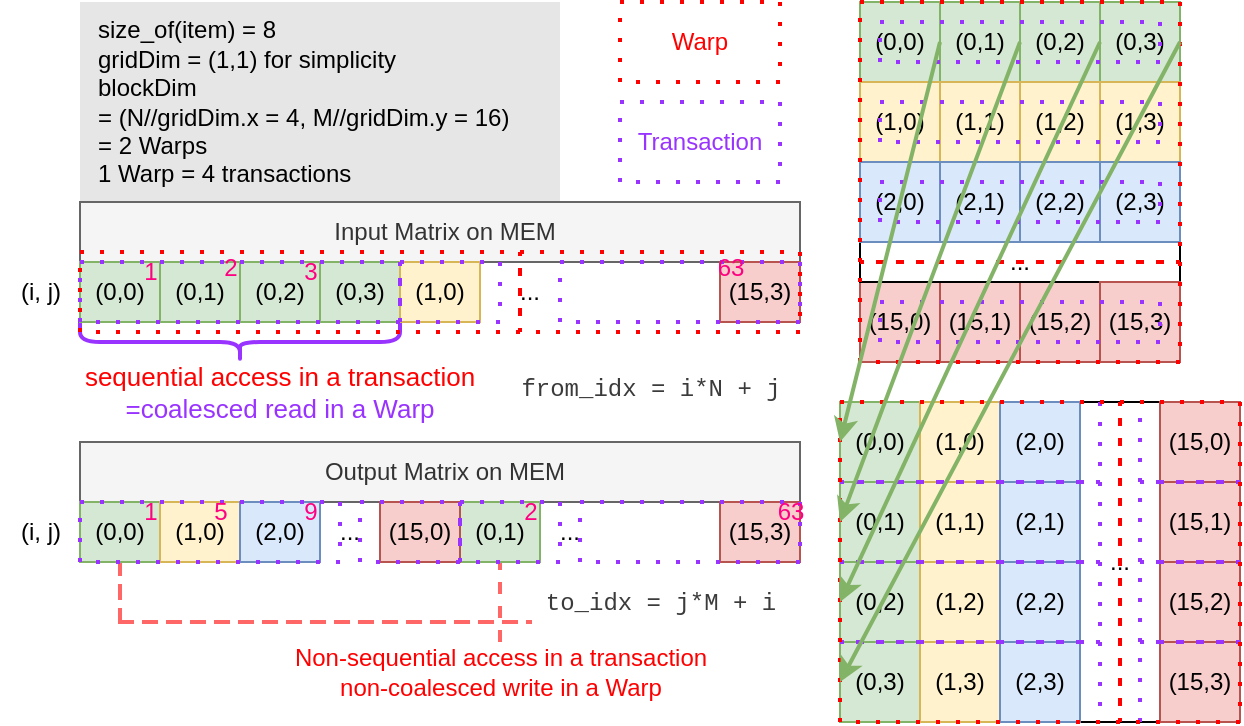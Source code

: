 <mxfile scale="4" border="0">
    <diagram id="memory_access_pattern" name="CUDA Transpose Memory Access">
        <mxGraphModel dx="640" dy="508" grid="1" gridSize="10" guides="1" tooltips="1" connect="1" arrows="1" fold="1" page="1" pageScale="1" pageWidth="850" pageHeight="1100" background="#ffffff" math="0" shadow="0">
            <root>
                <mxCell id="0"/>
                <mxCell id="1" parent="0"/>
                <mxCell id="53" value="&lt;div&gt;Non-sequential access in a transaction&lt;/div&gt;non-coalesced write in a Warp" style="text;html=1;strokeColor=none;fillColor=none;align=center;verticalAlign=middle;whiteSpace=wrap;rounded=0;fontColor=#FF0000;" parent="1" vertex="1">
                    <mxGeometry x="178.75" y="520" width="222.5" height="30" as="geometry"/>
                </mxCell>
                <mxCell id="59" value="" style="shape=partialRectangle;whiteSpace=wrap;html=1;bottom=0;right=0;fillColor=none;direction=north;rotation=-90;flipH=0;flipV=1;dashed=1;strokeColor=#FF6666;strokeWidth=2;" parent="1" vertex="1">
                    <mxGeometry x="187.5" y="392.5" width="30" height="205" as="geometry"/>
                </mxCell>
                <mxCell id="60" value="" style="endArrow=none;html=1;exitX=0.5;exitY=0;exitDx=0;exitDy=0;entryX=0.5;entryY=1;entryDx=0;entryDy=0;dashed=1;strokeColor=#FF6666;strokeWidth=2;" parent="1" source="53" target="48" edge="1">
                    <mxGeometry width="50" height="50" relative="1" as="geometry">
                        <mxPoint x="160" y="410" as="sourcePoint"/>
                        <mxPoint x="210" y="360" as="targetPoint"/>
                    </mxGeometry>
                </mxCell>
                <mxCell id="66" value="(i, j)" style="text;html=1;align=center;verticalAlign=middle;resizable=0;points=[];autosize=1;strokeColor=none;fillColor=none;" parent="1" vertex="1">
                    <mxGeometry x="40" y="450" width="40" height="30" as="geometry"/>
                </mxCell>
                <mxCell id="81" value="..." style="text;html=1;strokeColor=none;fillColor=none;align=center;verticalAlign=middle;whiteSpace=wrap;rounded=0;" parent="1" vertex="1">
                    <mxGeometry x="200" y="450" width="30" height="30" as="geometry"/>
                </mxCell>
                <mxCell id="44" value="Output Matrix on MEM" style="rounded=0;whiteSpace=wrap;html=1;align=center;spacingLeft=5;fillColor=#f5f5f5;fontColor=#333333;strokeColor=#666666;" parent="1" vertex="1">
                    <mxGeometry x="80" y="420" width="360" height="30" as="geometry"/>
                </mxCell>
                <mxCell id="45" value="(0,0)" style="rounded=0;whiteSpace=wrap;html=1;fillColor=#d5e8d4;strokeColor=#82b366;" parent="1" vertex="1">
                    <mxGeometry x="80" y="450" width="40" height="30" as="geometry"/>
                </mxCell>
                <mxCell id="46" value="(1,0)" style="rounded=0;whiteSpace=wrap;html=1;fillColor=#fff2cc;strokeColor=#d6b656;" parent="1" vertex="1">
                    <mxGeometry x="120" y="450" width="40" height="30" as="geometry"/>
                </mxCell>
                <mxCell id="47" value="(2,0)" style="rounded=0;whiteSpace=wrap;html=1;fillColor=#dae8fc;strokeColor=#6c8ebf;" parent="1" vertex="1">
                    <mxGeometry x="160" y="450" width="40" height="30" as="geometry"/>
                </mxCell>
                <mxCell id="48" value="(0,1)" style="rounded=0;whiteSpace=wrap;html=1;fillColor=#d5e8d4;strokeColor=#82b366;" parent="1" vertex="1">
                    <mxGeometry x="270" y="450" width="40" height="30" as="geometry"/>
                </mxCell>
                <mxCell id="49" value="..." style="text;html=1;strokeColor=none;fillColor=none;align=center;verticalAlign=middle;whiteSpace=wrap;rounded=0;" parent="1" vertex="1">
                    <mxGeometry x="310" y="450" width="30" height="30" as="geometry"/>
                </mxCell>
                <mxCell id="56" value="(15,3)" style="text;html=1;align=center;verticalAlign=middle;whiteSpace=wrap;rounded=0;fillColor=#f8cecc;strokeColor=#b85450;" parent="1" vertex="1">
                    <mxGeometry x="400" y="450" width="40" height="30" as="geometry"/>
                </mxCell>
                <mxCell id="83" value="(15,0)" style="rounded=0;whiteSpace=wrap;html=1;fillColor=#f8cecc;strokeColor=#b85450;" parent="1" vertex="1">
                    <mxGeometry x="230" y="450" width="40" height="30" as="geometry"/>
                </mxCell>
                <mxCell id="86" value="" style="rounded=0;whiteSpace=wrap;html=1;fillColor=none;dashed=1;dashPattern=1 4;strokeWidth=2;strokeColor=#9933FF;container=0;" parent="1" vertex="1">
                    <mxGeometry x="80" y="450" width="130" height="30" as="geometry"/>
                </mxCell>
                <mxCell id="87" value="" style="rounded=0;whiteSpace=wrap;html=1;fillColor=none;dashed=1;dashPattern=1 4;strokeWidth=2;strokeColor=#9933FF;container=0;" parent="1" vertex="1">
                    <mxGeometry x="220" y="450" width="50" height="30" as="geometry"/>
                </mxCell>
                <mxCell id="88" value="" style="rounded=0;whiteSpace=wrap;html=1;fillColor=none;dashed=1;dashPattern=1 4;strokeWidth=2;strokeColor=#9933FF;container=0;" parent="1" vertex="1">
                    <mxGeometry x="270" y="450" width="50" height="30" as="geometry"/>
                </mxCell>
                <mxCell id="89" value="" style="rounded=0;whiteSpace=wrap;html=1;fillColor=none;dashed=1;dashPattern=1 4;strokeWidth=2;strokeColor=#9933FF;container=0;" parent="1" vertex="1">
                    <mxGeometry x="330" y="450" width="110" height="30" as="geometry"/>
                </mxCell>
                <mxCell id="110" value="&lt;span style=&quot;color: rgb(255, 0, 128);&quot;&gt;1&lt;/span&gt;" style="text;html=1;align=center;verticalAlign=middle;resizable=0;points=[];autosize=1;strokeColor=none;fillColor=none;" parent="1" vertex="1">
                    <mxGeometry x="100" y="440" width="30" height="30" as="geometry"/>
                </mxCell>
                <mxCell id="111" value="&lt;span style=&quot;color: rgb(255, 0, 128);&quot;&gt;2&lt;/span&gt;" style="text;html=1;align=center;verticalAlign=middle;resizable=0;points=[];autosize=1;strokeColor=none;fillColor=none;" parent="1" vertex="1">
                    <mxGeometry x="290" y="440" width="30" height="30" as="geometry"/>
                </mxCell>
                <mxCell id="112" value="&lt;span style=&quot;color: rgb(255, 0, 128);&quot;&gt;5&lt;/span&gt;" style="text;html=1;align=center;verticalAlign=middle;resizable=0;points=[];autosize=1;strokeColor=none;fillColor=none;" parent="1" vertex="1">
                    <mxGeometry x="135" y="440" width="30" height="30" as="geometry"/>
                </mxCell>
                <mxCell id="113" value="&lt;span style=&quot;color: rgb(255, 0, 128);&quot;&gt;9&lt;/span&gt;" style="text;html=1;align=center;verticalAlign=middle;resizable=0;points=[];autosize=1;strokeColor=none;fillColor=none;" parent="1" vertex="1">
                    <mxGeometry x="180" y="440" width="30" height="30" as="geometry"/>
                </mxCell>
                <mxCell id="64" value="size_of(item) = 8&lt;div&gt;&lt;font color=&quot;#000000&quot;&gt;gridDim = (1,1) for simplicity&lt;br&gt;&lt;/font&gt;&lt;div&gt;blockDim&amp;nbsp;&lt;/div&gt;&lt;div&gt;= (N//gridDim.x = 4, M//gridDim.y = 16)&amp;nbsp;&lt;/div&gt;&lt;div&gt;= 2 Warps&lt;/div&gt;&lt;div&gt;1 Warp = 4 transactions&amp;nbsp;&lt;/div&gt;&lt;/div&gt;" style="text;html=1;align=left;verticalAlign=middle;resizable=0;points=[];autosize=1;strokeColor=none;fillColor=#E6E6E6;spacingLeft=7;" parent="1" vertex="1">
                    <mxGeometry x="80" y="200" width="240" height="100" as="geometry"/>
                </mxCell>
                <mxCell id="115" value="&lt;font style=&quot;color: rgb(255, 0, 0);&quot;&gt;Warp&lt;/font&gt;" style="rounded=0;whiteSpace=wrap;html=1;fillColor=none;dashed=1;dashPattern=1 4;strokeWidth=2;strokeColor=#FF0000;container=0;" parent="1" vertex="1">
                    <mxGeometry x="350" y="200" width="80" height="40" as="geometry"/>
                </mxCell>
                <mxCell id="116" value="&lt;font style=&quot;color: rgb(153, 51, 255);&quot;&gt;Transaction&lt;/font&gt;" style="rounded=0;whiteSpace=wrap;html=1;fillColor=none;dashed=1;dashPattern=1 4;strokeWidth=2;strokeColor=#9933FF;container=0;" parent="1" vertex="1">
                    <mxGeometry x="350" y="250" width="80" height="40" as="geometry"/>
                </mxCell>
                <mxCell id="118" value="&lt;div style=&quot;color: rgb(59, 59, 59); background-color: rgb(255, 255, 255); font-family: Menlo, Monaco, &amp;quot;Courier New&amp;quot;, monospace; line-height: 18px; white-space-collapse: preserve;&quot;&gt;&lt;span style=&quot;color: #3b3b3b;&quot;&gt;to_idx = j*M + i&lt;/span&gt;&lt;/div&gt;" style="text;html=1;align=center;verticalAlign=middle;resizable=0;points=[];autosize=1;strokeColor=none;fillColor=none;" parent="1" vertex="1">
                    <mxGeometry x="300" y="485" width="140" height="30" as="geometry"/>
                </mxCell>
                <mxCell id="125" value="&lt;span style=&quot;color: rgb(255, 0, 128);&quot;&gt;63&lt;/span&gt;" style="text;html=1;align=center;verticalAlign=middle;resizable=0;points=[];autosize=1;strokeColor=none;fillColor=none;" parent="1" vertex="1">
                    <mxGeometry x="415" y="440" width="40" height="30" as="geometry"/>
                </mxCell>
                <mxCell id="127" value="" style="group" vertex="1" connectable="0" parent="1">
                    <mxGeometry x="460" y="200" width="200" height="360" as="geometry"/>
                </mxCell>
                <mxCell id="120" value="" style="group" parent="127" vertex="1" connectable="0">
                    <mxGeometry x="10" width="160" height="180" as="geometry"/>
                </mxCell>
                <mxCell id="78" value="(15,2)" style="rounded=0;whiteSpace=wrap;html=1;fillColor=#f8cecc;strokeColor=#b85450;rotation=-360;movable=1;resizable=1;rotatable=1;deletable=1;editable=1;locked=0;connectable=1;container=0;" parent="120" vertex="1">
                    <mxGeometry x="80" y="140" width="40" height="40" as="geometry"/>
                </mxCell>
                <mxCell id="77" value="(15,1)" style="rounded=0;whiteSpace=wrap;html=1;fillColor=#f8cecc;strokeColor=#b85450;rotation=-360;movable=1;resizable=1;rotatable=1;deletable=1;editable=1;locked=0;connectable=1;container=0;" parent="120" vertex="1">
                    <mxGeometry x="40" y="140" width="40" height="40" as="geometry"/>
                </mxCell>
                <mxCell id="76" value="(15,0)" style="rounded=0;whiteSpace=wrap;html=1;fillColor=#f8cecc;strokeColor=#b85450;rotation=-360;movable=1;resizable=1;rotatable=1;deletable=1;editable=1;locked=0;connectable=1;container=0;" parent="120" vertex="1">
                    <mxGeometry y="140" width="40" height="40" as="geometry"/>
                </mxCell>
                <mxCell id="73" value="..." style="rounded=0;whiteSpace=wrap;html=1;direction=south;container=0;" parent="120" vertex="1">
                    <mxGeometry y="120" width="160" height="20" as="geometry"/>
                </mxCell>
                <mxCell id="79" value="(15,3)" style="rounded=0;whiteSpace=wrap;html=1;fillColor=#f8cecc;strokeColor=#b85450;rotation=-360;movable=1;resizable=1;rotatable=1;deletable=1;editable=1;locked=0;connectable=1;container=0;" parent="120" vertex="1">
                    <mxGeometry x="120" y="140" width="40" height="40" as="geometry"/>
                </mxCell>
                <mxCell id="4" value="(0,0)" style="rounded=0;whiteSpace=wrap;html=1;fillColor=#d5e8d4;strokeColor=#82b366;container=0;" parent="120" vertex="1">
                    <mxGeometry width="40" height="40" as="geometry"/>
                </mxCell>
                <mxCell id="5" value="(0,1)" style="rounded=0;whiteSpace=wrap;html=1;fillColor=#d5e8d4;strokeColor=#82b366;container=0;" parent="120" vertex="1">
                    <mxGeometry x="40" width="40" height="40" as="geometry"/>
                </mxCell>
                <mxCell id="6" value="(0,2)" style="rounded=0;whiteSpace=wrap;html=1;fillColor=#d5e8d4;strokeColor=#82b366;container=0;" parent="120" vertex="1">
                    <mxGeometry x="80" width="40" height="40" as="geometry"/>
                </mxCell>
                <mxCell id="7" value="(0,3)" style="rounded=0;whiteSpace=wrap;html=1;fillColor=#d5e8d4;strokeColor=#82b366;container=0;" parent="120" vertex="1">
                    <mxGeometry x="120" width="40" height="40" as="geometry"/>
                </mxCell>
                <mxCell id="8" value="(1,0)" style="rounded=0;whiteSpace=wrap;html=1;fillColor=#fff2cc;strokeColor=#d6b656;container=0;" parent="120" vertex="1">
                    <mxGeometry y="40" width="40" height="40" as="geometry"/>
                </mxCell>
                <mxCell id="9" value="(1,1)" style="rounded=0;whiteSpace=wrap;html=1;fillColor=#fff2cc;strokeColor=#d6b656;container=0;" parent="120" vertex="1">
                    <mxGeometry x="40" y="40" width="40" height="40" as="geometry"/>
                </mxCell>
                <mxCell id="10" value="(1,2)" style="rounded=0;whiteSpace=wrap;html=1;fillColor=#fff2cc;strokeColor=#d6b656;container=0;" parent="120" vertex="1">
                    <mxGeometry x="80" y="40" width="40" height="40" as="geometry"/>
                </mxCell>
                <mxCell id="11" value="(1,3)" style="rounded=0;whiteSpace=wrap;html=1;fillColor=#fff2cc;strokeColor=#d6b656;container=0;" parent="120" vertex="1">
                    <mxGeometry x="120" y="40" width="40" height="40" as="geometry"/>
                </mxCell>
                <mxCell id="12" value="(2,0)" style="rounded=0;whiteSpace=wrap;html=1;fillColor=#dae8fc;strokeColor=#6c8ebf;container=0;" parent="120" vertex="1">
                    <mxGeometry y="80" width="40" height="40" as="geometry"/>
                </mxCell>
                <mxCell id="13" value="(2,1)" style="rounded=0;whiteSpace=wrap;html=1;fillColor=#dae8fc;strokeColor=#6c8ebf;container=0;" parent="120" vertex="1">
                    <mxGeometry x="40" y="80" width="40" height="40" as="geometry"/>
                </mxCell>
                <mxCell id="14" value="(2,2)" style="rounded=0;whiteSpace=wrap;html=1;fillColor=#dae8fc;strokeColor=#6c8ebf;container=0;" parent="120" vertex="1">
                    <mxGeometry x="80" y="80" width="40" height="40" as="geometry"/>
                </mxCell>
                <mxCell id="15" value="(2,3)" style="rounded=0;whiteSpace=wrap;html=1;fillColor=#dae8fc;strokeColor=#6c8ebf;container=0;" parent="120" vertex="1">
                    <mxGeometry x="120" y="80" width="40" height="40" as="geometry"/>
                </mxCell>
                <mxCell id="32" value="" style="rounded=0;whiteSpace=wrap;html=1;fillColor=none;dashed=1;dashPattern=1 4;strokeWidth=2;strokeColor=#FF0000;container=0;" parent="120" vertex="1">
                    <mxGeometry width="160" height="130" as="geometry"/>
                </mxCell>
                <mxCell id="92" value="" style="rounded=0;whiteSpace=wrap;html=1;fillColor=none;dashed=1;dashPattern=1 4;strokeWidth=2;strokeColor=#FF0000;container=0;" parent="120" vertex="1">
                    <mxGeometry y="130" width="160" height="50" as="geometry"/>
                </mxCell>
                <mxCell id="121" value="" style="rounded=0;whiteSpace=wrap;html=1;fillColor=none;dashed=1;dashPattern=1 4;strokeWidth=2;strokeColor=#9933FF;container=0;" parent="120" vertex="1">
                    <mxGeometry x="10" y="10" width="140" height="20" as="geometry"/>
                </mxCell>
                <mxCell id="124" value="" style="rounded=0;whiteSpace=wrap;html=1;fillColor=none;dashed=1;dashPattern=1 4;strokeWidth=2;strokeColor=#9933FF;container=0;" parent="120" vertex="1">
                    <mxGeometry x="10" y="150" width="140" height="20" as="geometry"/>
                </mxCell>
                <mxCell id="123" value="" style="rounded=0;whiteSpace=wrap;html=1;fillColor=none;dashed=1;dashPattern=1 4;strokeWidth=2;strokeColor=#9933FF;container=0;" parent="120" vertex="1">
                    <mxGeometry x="10" y="90" width="140" height="20" as="geometry"/>
                </mxCell>
                <mxCell id="122" value="" style="rounded=0;whiteSpace=wrap;html=1;fillColor=none;dashed=1;dashPattern=1 4;strokeWidth=2;strokeColor=#9933FF;container=0;" parent="120" vertex="1">
                    <mxGeometry x="10" y="50" width="140" height="20" as="geometry"/>
                </mxCell>
                <mxCell id="84" value="" style="group" parent="127" vertex="1" connectable="0">
                    <mxGeometry y="200" width="180" height="160" as="geometry"/>
                </mxCell>
                <mxCell id="68" value="..." style="rounded=0;whiteSpace=wrap;html=1;" parent="84" vertex="1">
                    <mxGeometry x="120" width="40" height="160" as="geometry"/>
                </mxCell>
                <mxCell id="63" value="" style="group" parent="84" vertex="1" connectable="0">
                    <mxGeometry width="130" height="160" as="geometry"/>
                </mxCell>
                <mxCell id="16" value="(0,0)" style="rounded=0;whiteSpace=wrap;html=1;fillColor=#d5e8d4;strokeColor=#82b366;" parent="63" vertex="1">
                    <mxGeometry width="40" height="40" as="geometry"/>
                </mxCell>
                <mxCell id="17" value="(1,0)" style="rounded=0;whiteSpace=wrap;html=1;fillColor=#fff2cc;strokeColor=#d6b656;" parent="63" vertex="1">
                    <mxGeometry x="40" width="40" height="40" as="geometry"/>
                </mxCell>
                <mxCell id="18" value="(2,0)" style="rounded=0;whiteSpace=wrap;html=1;fillColor=#dae8fc;strokeColor=#6c8ebf;" parent="63" vertex="1">
                    <mxGeometry x="80" width="40" height="40" as="geometry"/>
                </mxCell>
                <mxCell id="19" value="(0,1)" style="rounded=0;whiteSpace=wrap;html=1;fillColor=#d5e8d4;strokeColor=#82b366;" parent="63" vertex="1">
                    <mxGeometry y="40" width="40" height="40" as="geometry"/>
                </mxCell>
                <mxCell id="20" value="(1,1)" style="rounded=0;whiteSpace=wrap;html=1;fillColor=#fff2cc;strokeColor=#d6b656;" parent="63" vertex="1">
                    <mxGeometry x="40" y="40" width="40" height="40" as="geometry"/>
                </mxCell>
                <mxCell id="21" value="(2,1)" style="rounded=0;whiteSpace=wrap;html=1;fillColor=#dae8fc;strokeColor=#6c8ebf;" parent="63" vertex="1">
                    <mxGeometry x="80" y="40" width="40" height="40" as="geometry"/>
                </mxCell>
                <mxCell id="22" value="(0,2)" style="rounded=0;whiteSpace=wrap;html=1;fillColor=#d5e8d4;strokeColor=#82b366;" parent="63" vertex="1">
                    <mxGeometry y="80" width="40" height="40" as="geometry"/>
                </mxCell>
                <mxCell id="23" value="(1,2)" style="rounded=0;whiteSpace=wrap;html=1;fillColor=#fff2cc;strokeColor=#d6b656;" parent="63" vertex="1">
                    <mxGeometry x="40" y="80" width="40" height="40" as="geometry"/>
                </mxCell>
                <mxCell id="24" value="(2,2)" style="rounded=0;whiteSpace=wrap;html=1;fillColor=#dae8fc;strokeColor=#6c8ebf;" parent="63" vertex="1">
                    <mxGeometry x="80" y="80" width="40" height="40" as="geometry"/>
                </mxCell>
                <mxCell id="25" value="(0,3)" style="rounded=0;whiteSpace=wrap;html=1;fillColor=#d5e8d4;strokeColor=#82b366;" parent="63" vertex="1">
                    <mxGeometry y="120" width="40" height="40" as="geometry"/>
                </mxCell>
                <mxCell id="26" value="(1,3)" style="rounded=0;whiteSpace=wrap;html=1;fillColor=#fff2cc;strokeColor=#d6b656;" parent="63" vertex="1">
                    <mxGeometry x="40" y="120" width="40" height="40" as="geometry"/>
                </mxCell>
                <mxCell id="27" value="(2,3)" style="rounded=0;whiteSpace=wrap;html=1;fillColor=#dae8fc;strokeColor=#6c8ebf;" parent="63" vertex="1">
                    <mxGeometry x="80" y="120" width="40" height="40" as="geometry"/>
                </mxCell>
                <mxCell id="95" value="" style="rounded=0;whiteSpace=wrap;html=1;fillColor=none;dashed=1;dashPattern=1 4;strokeWidth=2;strokeColor=#9933FF;container=0;" parent="63" vertex="1">
                    <mxGeometry width="130" height="40" as="geometry"/>
                </mxCell>
                <mxCell id="99" value="" style="rounded=0;whiteSpace=wrap;html=1;fillColor=none;dashed=1;dashPattern=1 4;strokeWidth=2;strokeColor=#9933FF;container=0;" parent="63" vertex="1">
                    <mxGeometry y="120" width="130" height="40" as="geometry"/>
                </mxCell>
                <mxCell id="97" value="" style="rounded=0;whiteSpace=wrap;html=1;fillColor=none;dashed=1;dashPattern=1 4;strokeWidth=2;strokeColor=#9933FF;container=0;" parent="84" vertex="1">
                    <mxGeometry y="40" width="130" height="40" as="geometry"/>
                </mxCell>
                <mxCell id="98" value="" style="rounded=0;whiteSpace=wrap;html=1;fillColor=none;dashed=1;dashPattern=1 4;strokeWidth=2;strokeColor=#9933FF;container=0;" parent="84" vertex="1">
                    <mxGeometry y="80" width="130" height="40" as="geometry"/>
                </mxCell>
                <mxCell id="103" value="" style="rounded=0;whiteSpace=wrap;html=1;fillColor=none;dashed=1;dashPattern=1 4;strokeWidth=2;strokeColor=#FF0000;container=0;" parent="84" vertex="1">
                    <mxGeometry width="140" height="160" as="geometry"/>
                </mxCell>
                <mxCell id="74" value="" style="group" parent="127" vertex="1" connectable="0">
                    <mxGeometry x="160" y="200" width="40" height="160" as="geometry"/>
                </mxCell>
                <mxCell id="69" value="(15,0)" style="rounded=0;whiteSpace=wrap;html=1;fillColor=#f8cecc;strokeColor=#b85450;" parent="74" vertex="1">
                    <mxGeometry width="40" height="40" as="geometry"/>
                </mxCell>
                <mxCell id="70" value="(15,1)" style="rounded=0;whiteSpace=wrap;html=1;fillColor=#f8cecc;strokeColor=#b85450;" parent="74" vertex="1">
                    <mxGeometry y="40" width="40" height="40" as="geometry"/>
                </mxCell>
                <mxCell id="71" value="(15,2)" style="rounded=0;whiteSpace=wrap;html=1;fillColor=#f8cecc;strokeColor=#b85450;" parent="74" vertex="1">
                    <mxGeometry y="80" width="40" height="40" as="geometry"/>
                </mxCell>
                <mxCell id="72" value="(15,3)" style="rounded=0;whiteSpace=wrap;html=1;fillColor=#f8cecc;strokeColor=#b85450;" parent="74" vertex="1">
                    <mxGeometry y="120" width="40" height="40" as="geometry"/>
                </mxCell>
                <mxCell id="96" value="" style="rounded=0;whiteSpace=wrap;html=1;fillColor=none;dashed=1;dashPattern=1 4;strokeWidth=2;strokeColor=#9933FF;container=0;" parent="74" vertex="1">
                    <mxGeometry x="-10" width="50" height="40" as="geometry"/>
                </mxCell>
                <mxCell id="102" value="" style="rounded=0;whiteSpace=wrap;html=1;fillColor=none;dashed=1;dashPattern=1 4;strokeWidth=2;strokeColor=#9933FF;container=0;" parent="74" vertex="1">
                    <mxGeometry x="-10" y="120" width="50" height="40" as="geometry"/>
                </mxCell>
                <mxCell id="101" value="" style="rounded=0;whiteSpace=wrap;html=1;fillColor=none;dashed=1;dashPattern=1 4;strokeWidth=2;strokeColor=#9933FF;container=0;" parent="74" vertex="1">
                    <mxGeometry x="-10" y="80" width="50" height="40" as="geometry"/>
                </mxCell>
                <mxCell id="100" value="" style="rounded=0;whiteSpace=wrap;html=1;fillColor=none;dashed=1;dashPattern=1 4;strokeWidth=2;strokeColor=#9933FF;container=0;" parent="74" vertex="1">
                    <mxGeometry x="-10" y="40" width="50" height="40" as="geometry"/>
                </mxCell>
                <mxCell id="104" value="" style="rounded=0;whiteSpace=wrap;html=1;fillColor=none;dashed=1;dashPattern=1 4;strokeWidth=2;strokeColor=#FF0000;container=0;" parent="74" vertex="1">
                    <mxGeometry x="-20" width="60" height="160" as="geometry"/>
                </mxCell>
                <mxCell id="28" value="" style="endArrow=classic;html=1;rounded=0;entryX=0;entryY=0.5;entryDx=0;entryDy=0;exitX=1;exitY=0.5;exitDx=0;exitDy=0;strokeColor=#82b366;strokeWidth=2;" parent="127" source="4" target="16" edge="1">
                    <mxGeometry width="50" height="50" relative="1" as="geometry">
                        <mxPoint x="-180" y="-110" as="sourcePoint"/>
                        <mxPoint x="-130" y="-160" as="targetPoint"/>
                    </mxGeometry>
                </mxCell>
                <mxCell id="29" value="" style="endArrow=classic;html=1;rounded=0;entryX=0;entryY=0.5;entryDx=0;entryDy=0;exitX=1;exitY=0.5;exitDx=0;exitDy=0;strokeColor=#82b366;strokeWidth=2;" parent="127" source="5" target="19" edge="1">
                    <mxGeometry width="50" height="50" relative="1" as="geometry">
                        <mxPoint x="-130" y="80" as="sourcePoint"/>
                        <mxPoint x="-80" y="30" as="targetPoint"/>
                    </mxGeometry>
                </mxCell>
                <mxCell id="30" value="" style="endArrow=classic;html=1;rounded=0;entryX=0;entryY=0.5;entryDx=0;entryDy=0;exitX=1;exitY=0.5;exitDx=0;exitDy=0;strokeColor=#82b366;strokeWidth=2;" parent="127" source="6" target="22" edge="1">
                    <mxGeometry width="50" height="50" relative="1" as="geometry">
                        <mxPoint x="-130" y="80" as="sourcePoint"/>
                        <mxPoint x="-80" y="30" as="targetPoint"/>
                    </mxGeometry>
                </mxCell>
                <mxCell id="31" value="" style="endArrow=classic;html=1;rounded=0;entryX=0;entryY=0.5;entryDx=0;entryDy=0;strokeColor=#82b366;strokeWidth=2;" parent="127" target="25" edge="1">
                    <mxGeometry width="50" height="50" relative="1" as="geometry">
                        <mxPoint x="170" y="20" as="sourcePoint"/>
                        <mxPoint x="-80" y="30" as="targetPoint"/>
                    </mxGeometry>
                </mxCell>
                <mxCell id="128" value="" style="group" vertex="1" connectable="0" parent="1">
                    <mxGeometry x="40" y="300" width="400" height="110" as="geometry"/>
                </mxCell>
                <mxCell id="51" value="&lt;div&gt;&lt;font style=&quot;font-size: 13px;&quot;&gt;sequential access in a transaction&lt;/font&gt;&lt;/div&gt;&lt;font style=&quot;color: rgb(153, 51, 255); font-size: 13px;&quot;&gt;=coalesced read in a Warp&lt;/font&gt;" style="text;html=1;strokeColor=none;fillColor=none;align=center;verticalAlign=middle;whiteSpace=wrap;rounded=0;fontColor=#FF0000;" parent="128" vertex="1">
                    <mxGeometry x="40" y="80" width="200" height="30" as="geometry"/>
                </mxCell>
                <mxCell id="93" value="" style="group" parent="128" vertex="1" connectable="0">
                    <mxGeometry width="400" height="108" as="geometry"/>
                </mxCell>
                <mxCell id="52" value="" style="shape=curlyBracket;whiteSpace=wrap;html=1;rounded=1;labelPosition=left;verticalLabelPosition=middle;align=right;verticalAlign=middle;strokeWidth=2;strokeColor=#9933FF;rotation=-90;" parent="93" vertex="1">
                    <mxGeometry x="110" y="-10" width="20" height="160" as="geometry"/>
                </mxCell>
                <mxCell id="58" value="" style="group" parent="93" vertex="1" connectable="0">
                    <mxGeometry x="40" width="360" height="65" as="geometry"/>
                </mxCell>
                <mxCell id="37" value="Input Matrix on MEM" style="rounded=0;whiteSpace=wrap;html=1;align=center;spacingLeft=5;fillColor=#f5f5f5;fontColor=#333333;strokeColor=#666666;" parent="58" vertex="1">
                    <mxGeometry width="360" height="30" as="geometry"/>
                </mxCell>
                <mxCell id="38" value="(0,0)" style="rounded=0;whiteSpace=wrap;html=1;fillColor=#d5e8d4;strokeColor=#82b366;" parent="58" vertex="1">
                    <mxGeometry y="30" width="40" height="30" as="geometry"/>
                </mxCell>
                <mxCell id="39" value="(0,1)" style="rounded=0;whiteSpace=wrap;html=1;fillColor=#d5e8d4;strokeColor=#82b366;" parent="58" vertex="1">
                    <mxGeometry x="40" y="30" width="40" height="30" as="geometry"/>
                </mxCell>
                <mxCell id="40" value="(0,2)" style="rounded=0;whiteSpace=wrap;html=1;fillColor=#d5e8d4;strokeColor=#82b366;" parent="58" vertex="1">
                    <mxGeometry x="80" y="30" width="40" height="30" as="geometry"/>
                </mxCell>
                <mxCell id="41" value="(0,3)" style="rounded=0;whiteSpace=wrap;html=1;fillColor=#d5e8d4;strokeColor=#82b366;" parent="58" vertex="1">
                    <mxGeometry x="120" y="30" width="40" height="30" as="geometry"/>
                </mxCell>
                <mxCell id="42" value="(1,0)" style="rounded=0;whiteSpace=wrap;html=1;fillColor=#fff2cc;strokeColor=#d6b656;" parent="58" vertex="1">
                    <mxGeometry x="160" y="30" width="40" height="30" as="geometry"/>
                </mxCell>
                <mxCell id="43" value="..." style="text;html=1;strokeColor=none;fillColor=none;align=center;verticalAlign=middle;whiteSpace=wrap;rounded=0;" parent="58" vertex="1">
                    <mxGeometry x="210" y="30" width="30" height="30" as="geometry"/>
                </mxCell>
                <mxCell id="55" value="(15,3)" style="text;html=1;align=center;verticalAlign=middle;whiteSpace=wrap;rounded=0;fillColor=#f8cecc;strokeColor=#b85450;" parent="58" vertex="1">
                    <mxGeometry x="320" y="30" width="40" height="30" as="geometry"/>
                </mxCell>
                <mxCell id="85" value="" style="rounded=0;whiteSpace=wrap;html=1;fillColor=none;dashed=1;dashPattern=1 4;strokeWidth=2;strokeColor=#9933FF;container=0;" parent="58" vertex="1">
                    <mxGeometry y="30" width="160" height="30" as="geometry"/>
                </mxCell>
                <mxCell id="90" value="" style="rounded=0;whiteSpace=wrap;html=1;fillColor=none;dashed=1;dashPattern=1 4;strokeWidth=2;strokeColor=#9933FF;container=0;" parent="58" vertex="1">
                    <mxGeometry x="160" y="30" width="50" height="30" as="geometry"/>
                </mxCell>
                <mxCell id="91" value="" style="rounded=0;whiteSpace=wrap;html=1;fillColor=none;dashed=1;dashPattern=1 4;strokeWidth=2;strokeColor=#9933FF;container=0;" parent="58" vertex="1">
                    <mxGeometry x="240" y="30" width="120" height="30" as="geometry"/>
                </mxCell>
                <mxCell id="106" value="" style="rounded=0;whiteSpace=wrap;html=1;fillColor=none;dashed=1;dashPattern=1 4;strokeWidth=2;strokeColor=#FF0000;container=0;" parent="58" vertex="1">
                    <mxGeometry x="220" y="25" width="140" height="40" as="geometry"/>
                </mxCell>
                <mxCell id="108" value="&lt;font style=&quot;color: rgb(255, 0, 128);&quot;&gt;2&lt;/font&gt;" style="text;html=1;align=center;verticalAlign=middle;resizable=0;points=[];autosize=1;strokeColor=none;fillColor=none;" parent="58" vertex="1">
                    <mxGeometry x="60" y="17.5" width="30" height="30" as="geometry"/>
                </mxCell>
                <mxCell id="126" value="&lt;span style=&quot;color: rgb(255, 0, 128);&quot;&gt;63&lt;/span&gt;" style="text;html=1;align=center;verticalAlign=middle;resizable=0;points=[];autosize=1;strokeColor=none;fillColor=none;" parent="58" vertex="1">
                    <mxGeometry x="305" y="17.5" width="40" height="30" as="geometry"/>
                </mxCell>
                <mxCell id="65" value="(i, j)" style="text;html=1;align=center;verticalAlign=middle;resizable=0;points=[];autosize=1;strokeColor=none;fillColor=none;" parent="93" vertex="1">
                    <mxGeometry y="30" width="40" height="30" as="geometry"/>
                </mxCell>
                <mxCell id="117" value="&lt;div style=&quot;color: rgb(59, 59, 59); background-color: rgb(255, 255, 255); font-family: Menlo, Monaco, &amp;quot;Courier New&amp;quot;, monospace; line-height: 18px; white-space-collapse: preserve;&quot;&gt;&lt;span style=&quot;color: #3b3b3b;&quot;&gt;from_idx = i*N + j&lt;/span&gt;&lt;/div&gt;" style="text;html=1;align=center;verticalAlign=middle;resizable=0;points=[];autosize=1;strokeColor=none;fillColor=none;" parent="93" vertex="1">
                    <mxGeometry x="250" y="78" width="150" height="30" as="geometry"/>
                </mxCell>
                <mxCell id="105" value="" style="rounded=0;whiteSpace=wrap;html=1;fillColor=none;dashed=1;dashPattern=1 4;strokeWidth=2;strokeColor=#FF0000;container=0;" parent="128" vertex="1">
                    <mxGeometry x="40" y="25" width="220" height="40" as="geometry"/>
                </mxCell>
                <mxCell id="107" value="&lt;span style=&quot;color: rgb(255, 0, 128);&quot;&gt;1&lt;/span&gt;" style="text;html=1;align=center;verticalAlign=middle;resizable=0;points=[];autosize=1;strokeColor=none;fillColor=none;" parent="128" vertex="1">
                    <mxGeometry x="60" y="20" width="30" height="30" as="geometry"/>
                </mxCell>
                <mxCell id="109" value="&lt;font style=&quot;color: rgb(255, 0, 128);&quot;&gt;3&lt;/font&gt;" style="text;html=1;align=center;verticalAlign=middle;resizable=0;points=[];autosize=1;strokeColor=none;fillColor=none;" parent="128" vertex="1">
                    <mxGeometry x="140" y="20" width="30" height="30" as="geometry"/>
                </mxCell>
            </root>
        </mxGraphModel>
    </diagram>
</mxfile>